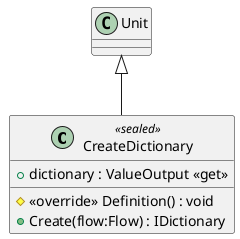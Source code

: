 @startuml
class CreateDictionary <<sealed>> {
    + dictionary : ValueOutput <<get>>
    # <<override>> Definition() : void
    + Create(flow:Flow) : IDictionary
}
Unit <|-- CreateDictionary
@enduml

